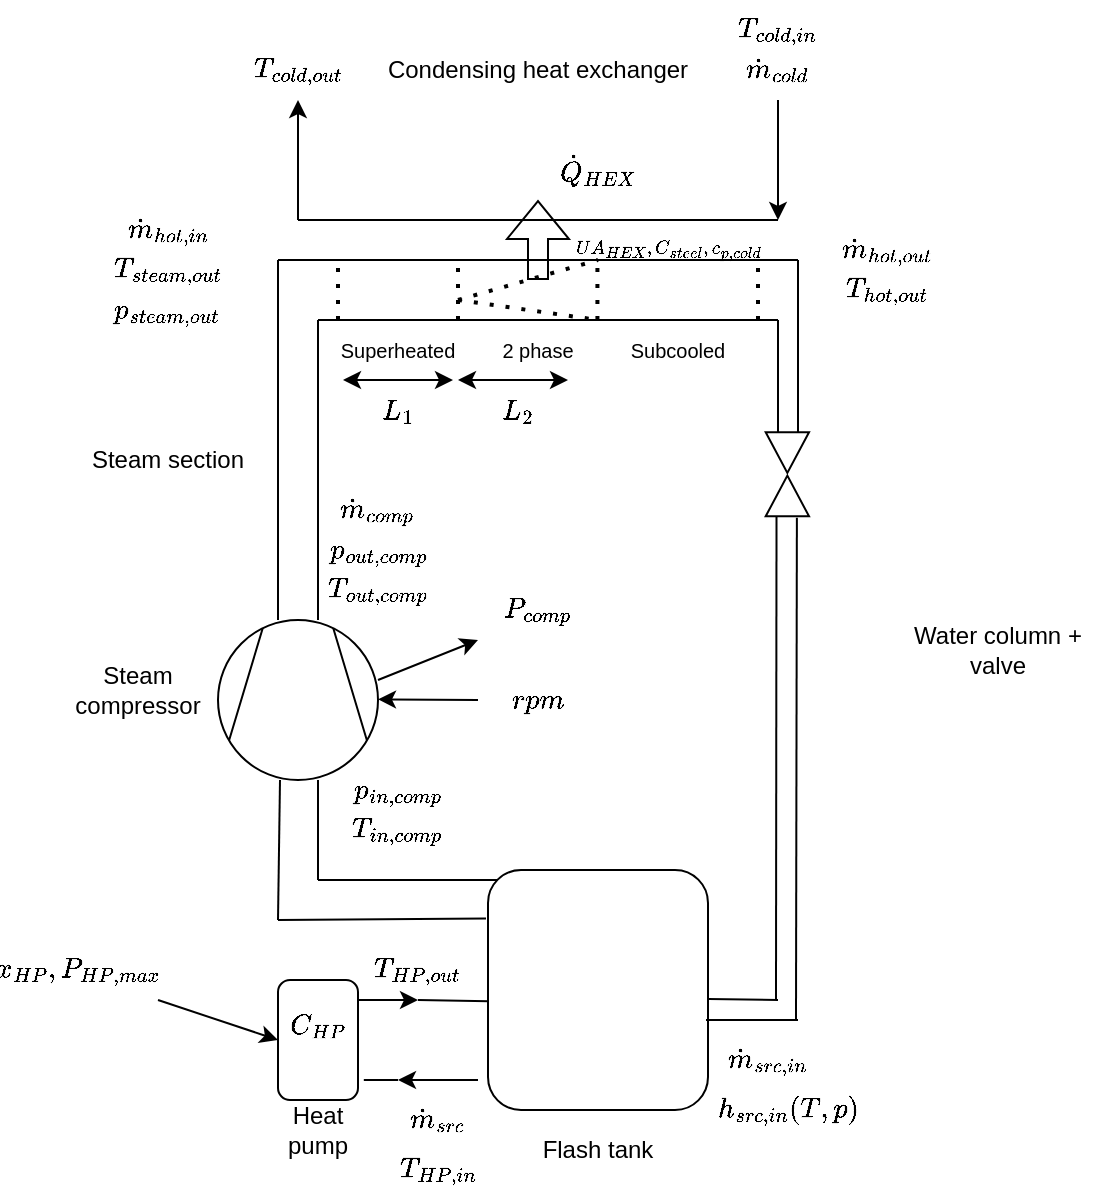 <mxfile version="24.7.6">
  <diagram name="Page-1" id="vOg1_NFvNvCwThLFLXLV">
    <mxGraphModel dx="609" dy="293" grid="1" gridSize="10" guides="1" tooltips="1" connect="1" arrows="1" fold="1" page="1" pageScale="1" pageWidth="850" pageHeight="1100" math="1" shadow="0">
      <root>
        <mxCell id="0" />
        <mxCell id="1" parent="0" />
        <mxCell id="WZUz2TL663WQzzj8TyzD-1" value="" style="shape=mxgraph.pid.compressors_-_iso.compressor,_vacuum_pump;html=1;pointerEvents=1;align=center;verticalLabelPosition=bottom;verticalAlign=top;dashed=0;rotation=-90;" vertex="1" parent="1">
          <mxGeometry x="120" y="330" width="80" height="80" as="geometry" />
        </mxCell>
        <mxCell id="WZUz2TL663WQzzj8TyzD-2" value="" style="endArrow=none;html=1;rounded=0;" edge="1" parent="1">
          <mxGeometry width="50" height="50" relative="1" as="geometry">
            <mxPoint x="150" y="330" as="sourcePoint" />
            <mxPoint x="150" y="180" as="targetPoint" />
          </mxGeometry>
        </mxCell>
        <mxCell id="WZUz2TL663WQzzj8TyzD-3" value="" style="endArrow=none;html=1;rounded=0;" edge="1" parent="1">
          <mxGeometry width="50" height="50" relative="1" as="geometry">
            <mxPoint x="170" y="330" as="sourcePoint" />
            <mxPoint x="170" y="180" as="targetPoint" />
          </mxGeometry>
        </mxCell>
        <mxCell id="WZUz2TL663WQzzj8TyzD-4" value="" style="endArrow=none;html=1;rounded=0;" edge="1" parent="1">
          <mxGeometry width="50" height="50" relative="1" as="geometry">
            <mxPoint x="150" y="180" as="sourcePoint" />
            <mxPoint x="150" y="150" as="targetPoint" />
          </mxGeometry>
        </mxCell>
        <mxCell id="WZUz2TL663WQzzj8TyzD-5" value="" style="endArrow=none;html=1;rounded=0;" edge="1" parent="1">
          <mxGeometry width="50" height="50" relative="1" as="geometry">
            <mxPoint x="170" y="180" as="sourcePoint" />
            <mxPoint x="400" y="180" as="targetPoint" />
          </mxGeometry>
        </mxCell>
        <mxCell id="WZUz2TL663WQzzj8TyzD-6" value="" style="endArrow=none;html=1;rounded=0;" edge="1" parent="1">
          <mxGeometry width="50" height="50" relative="1" as="geometry">
            <mxPoint x="150" y="150" as="sourcePoint" />
            <mxPoint x="410" y="150" as="targetPoint" />
          </mxGeometry>
        </mxCell>
        <mxCell id="WZUz2TL663WQzzj8TyzD-7" value="" style="endArrow=none;html=1;rounded=0;" edge="1" parent="1">
          <mxGeometry width="50" height="50" relative="1" as="geometry">
            <mxPoint x="410" y="240" as="sourcePoint" />
            <mxPoint x="410" y="150" as="targetPoint" />
          </mxGeometry>
        </mxCell>
        <mxCell id="WZUz2TL663WQzzj8TyzD-8" value="" style="endArrow=none;html=1;rounded=0;" edge="1" parent="1">
          <mxGeometry width="50" height="50" relative="1" as="geometry">
            <mxPoint x="400" y="240" as="sourcePoint" />
            <mxPoint x="400" y="180" as="targetPoint" />
          </mxGeometry>
        </mxCell>
        <mxCell id="WZUz2TL663WQzzj8TyzD-9" value="" style="triangle;whiteSpace=wrap;html=1;rotation=90;" vertex="1" parent="1">
          <mxGeometry x="394.52" y="235.48" width="20.32" height="21.67" as="geometry" />
        </mxCell>
        <mxCell id="WZUz2TL663WQzzj8TyzD-16" value="" style="triangle;whiteSpace=wrap;html=1;rotation=-90;" vertex="1" parent="1">
          <mxGeometry x="394.52" y="257.15" width="20.32" height="21.67" as="geometry" />
        </mxCell>
        <mxCell id="WZUz2TL663WQzzj8TyzD-19" value="" style="endArrow=none;html=1;rounded=0;" edge="1" parent="1">
          <mxGeometry width="50" height="50" relative="1" as="geometry">
            <mxPoint x="409" y="530" as="sourcePoint" />
            <mxPoint x="409.44" y="278.82" as="targetPoint" />
          </mxGeometry>
        </mxCell>
        <mxCell id="WZUz2TL663WQzzj8TyzD-20" value="" style="endArrow=none;html=1;rounded=0;entryX=0;entryY=0.25;entryDx=0;entryDy=0;" edge="1" parent="1" target="WZUz2TL663WQzzj8TyzD-16">
          <mxGeometry width="50" height="50" relative="1" as="geometry">
            <mxPoint x="399" y="520" as="sourcePoint" />
            <mxPoint x="399.44" y="308.82" as="targetPoint" />
          </mxGeometry>
        </mxCell>
        <mxCell id="WZUz2TL663WQzzj8TyzD-21" value="" style="rounded=1;whiteSpace=wrap;html=1;rotation=-90;" vertex="1" parent="1">
          <mxGeometry x="250" y="460" width="120" height="110" as="geometry" />
        </mxCell>
        <mxCell id="WZUz2TL663WQzzj8TyzD-22" value="" style="endArrow=none;html=1;rounded=0;" edge="1" parent="1">
          <mxGeometry width="50" height="50" relative="1" as="geometry">
            <mxPoint x="364" y="530" as="sourcePoint" />
            <mxPoint x="410" y="530" as="targetPoint" />
          </mxGeometry>
        </mxCell>
        <mxCell id="WZUz2TL663WQzzj8TyzD-23" value="" style="endArrow=none;html=1;rounded=0;exitX=0.462;exitY=1.002;exitDx=0;exitDy=0;exitPerimeter=0;" edge="1" parent="1" source="WZUz2TL663WQzzj8TyzD-21">
          <mxGeometry width="50" height="50" relative="1" as="geometry">
            <mxPoint x="370" y="520" as="sourcePoint" />
            <mxPoint x="400" y="520" as="targetPoint" />
          </mxGeometry>
        </mxCell>
        <mxCell id="WZUz2TL663WQzzj8TyzD-24" value="" style="endArrow=none;html=1;rounded=0;" edge="1" parent="1">
          <mxGeometry width="50" height="50" relative="1" as="geometry">
            <mxPoint x="170" y="460" as="sourcePoint" />
            <mxPoint x="260" y="460" as="targetPoint" />
          </mxGeometry>
        </mxCell>
        <mxCell id="WZUz2TL663WQzzj8TyzD-25" value="" style="endArrow=none;html=1;rounded=0;entryX=0.798;entryY=-0.009;entryDx=0;entryDy=0;entryPerimeter=0;" edge="1" parent="1" target="WZUz2TL663WQzzj8TyzD-21">
          <mxGeometry width="50" height="50" relative="1" as="geometry">
            <mxPoint x="150" y="480" as="sourcePoint" />
            <mxPoint x="250" y="480" as="targetPoint" />
          </mxGeometry>
        </mxCell>
        <mxCell id="WZUz2TL663WQzzj8TyzD-26" value="" style="endArrow=none;html=1;rounded=0;" edge="1" parent="1">
          <mxGeometry width="50" height="50" relative="1" as="geometry">
            <mxPoint x="150" y="480" as="sourcePoint" />
            <mxPoint x="151" y="410" as="targetPoint" />
          </mxGeometry>
        </mxCell>
        <mxCell id="WZUz2TL663WQzzj8TyzD-27" value="" style="endArrow=none;html=1;rounded=0;" edge="1" parent="1">
          <mxGeometry width="50" height="50" relative="1" as="geometry">
            <mxPoint x="170" y="460" as="sourcePoint" />
            <mxPoint x="170" y="410" as="targetPoint" />
          </mxGeometry>
        </mxCell>
        <mxCell id="WZUz2TL663WQzzj8TyzD-28" value="Flash tank" style="text;html=1;align=center;verticalAlign=middle;whiteSpace=wrap;rounded=0;" vertex="1" parent="1">
          <mxGeometry x="280" y="580" width="60" height="30" as="geometry" />
        </mxCell>
        <mxCell id="WZUz2TL663WQzzj8TyzD-29" value="Steam compressor" style="text;html=1;align=center;verticalAlign=middle;whiteSpace=wrap;rounded=0;" vertex="1" parent="1">
          <mxGeometry x="50" y="350" width="60" height="30" as="geometry" />
        </mxCell>
        <mxCell id="WZUz2TL663WQzzj8TyzD-30" value="Condensing heat exchanger" style="text;html=1;align=center;verticalAlign=middle;whiteSpace=wrap;rounded=0;" vertex="1" parent="1">
          <mxGeometry x="200" y="40" width="160" height="30" as="geometry" />
        </mxCell>
        <mxCell id="WZUz2TL663WQzzj8TyzD-32" value="" style="endArrow=none;dashed=1;html=1;dashPattern=1 3;strokeWidth=2;rounded=0;" edge="1" parent="1">
          <mxGeometry width="50" height="50" relative="1" as="geometry">
            <mxPoint x="240" y="170" as="sourcePoint" />
            <mxPoint x="310" y="150" as="targetPoint" />
          </mxGeometry>
        </mxCell>
        <mxCell id="WZUz2TL663WQzzj8TyzD-33" value="" style="endArrow=none;dashed=1;html=1;dashPattern=1 3;strokeWidth=2;rounded=0;" edge="1" parent="1">
          <mxGeometry width="50" height="50" relative="1" as="geometry">
            <mxPoint x="240" y="170" as="sourcePoint" />
            <mxPoint x="310" y="180" as="targetPoint" />
          </mxGeometry>
        </mxCell>
        <mxCell id="WZUz2TL663WQzzj8TyzD-35" value="" style="endArrow=none;dashed=1;html=1;dashPattern=1 3;strokeWidth=2;rounded=0;" edge="1" parent="1">
          <mxGeometry width="50" height="50" relative="1" as="geometry">
            <mxPoint x="180" y="180" as="sourcePoint" />
            <mxPoint x="180" y="150" as="targetPoint" />
          </mxGeometry>
        </mxCell>
        <mxCell id="WZUz2TL663WQzzj8TyzD-36" value="" style="endArrow=none;dashed=1;html=1;dashPattern=1 3;strokeWidth=2;rounded=0;" edge="1" parent="1">
          <mxGeometry width="50" height="50" relative="1" as="geometry">
            <mxPoint x="240" y="180" as="sourcePoint" />
            <mxPoint x="240" y="150" as="targetPoint" />
          </mxGeometry>
        </mxCell>
        <mxCell id="WZUz2TL663WQzzj8TyzD-37" value="" style="endArrow=none;dashed=1;html=1;dashPattern=1 3;strokeWidth=2;rounded=0;" edge="1" parent="1">
          <mxGeometry width="50" height="50" relative="1" as="geometry">
            <mxPoint x="390" y="180" as="sourcePoint" />
            <mxPoint x="390" y="150" as="targetPoint" />
          </mxGeometry>
        </mxCell>
        <mxCell id="WZUz2TL663WQzzj8TyzD-38" value="" style="endArrow=none;dashed=1;html=1;dashPattern=1 3;strokeWidth=2;rounded=0;" edge="1" parent="1">
          <mxGeometry width="50" height="50" relative="1" as="geometry">
            <mxPoint x="309.71" y="180" as="sourcePoint" />
            <mxPoint x="309.71" y="150" as="targetPoint" />
          </mxGeometry>
        </mxCell>
        <mxCell id="WZUz2TL663WQzzj8TyzD-39" value="&lt;font style=&quot;font-size: 10px;&quot;&gt;Superheated&lt;/font&gt;" style="text;html=1;align=center;verticalAlign=middle;whiteSpace=wrap;rounded=0;" vertex="1" parent="1">
          <mxGeometry x="180" y="180" width="60" height="30" as="geometry" />
        </mxCell>
        <mxCell id="WZUz2TL663WQzzj8TyzD-40" value="&lt;font style=&quot;font-size: 10px;&quot;&gt;2 phase&lt;/font&gt;" style="text;html=1;align=center;verticalAlign=middle;whiteSpace=wrap;rounded=0;" vertex="1" parent="1">
          <mxGeometry x="250" y="180" width="60" height="30" as="geometry" />
        </mxCell>
        <mxCell id="WZUz2TL663WQzzj8TyzD-41" value="&lt;font style=&quot;font-size: 10px;&quot;&gt;Subcooled&lt;/font&gt;" style="text;html=1;align=center;verticalAlign=middle;whiteSpace=wrap;rounded=0;" vertex="1" parent="1">
          <mxGeometry x="320" y="180" width="60" height="30" as="geometry" />
        </mxCell>
        <mxCell id="WZUz2TL663WQzzj8TyzD-46" value="$$C_{HP}$$&amp;nbsp;" style="rounded=1;whiteSpace=wrap;html=1;" vertex="1" parent="1">
          <mxGeometry x="150" y="510" width="40" height="60" as="geometry" />
        </mxCell>
        <mxCell id="WZUz2TL663WQzzj8TyzD-47" value="Heat pump" style="text;html=1;align=center;verticalAlign=middle;whiteSpace=wrap;rounded=0;" vertex="1" parent="1">
          <mxGeometry x="140" y="570" width="60" height="30" as="geometry" />
        </mxCell>
        <mxCell id="WZUz2TL663WQzzj8TyzD-56" value="" style="endArrow=none;html=1;rounded=0;exitX=1.073;exitY=0.833;exitDx=0;exitDy=0;exitPerimeter=0;" edge="1" parent="1" source="WZUz2TL663WQzzj8TyzD-46">
          <mxGeometry width="50" height="50" relative="1" as="geometry">
            <mxPoint x="160" y="610" as="sourcePoint" />
            <mxPoint x="210" y="560" as="targetPoint" />
          </mxGeometry>
        </mxCell>
        <mxCell id="WZUz2TL663WQzzj8TyzD-58" value="$$\dot m_{comp}$$" style="text;html=1;align=center;verticalAlign=middle;whiteSpace=wrap;rounded=0;" vertex="1" parent="1">
          <mxGeometry x="170" y="260" width="60" height="30" as="geometry" />
        </mxCell>
        <mxCell id="WZUz2TL663WQzzj8TyzD-59" value="" style="endArrow=classic;html=1;rounded=0;" edge="1" parent="1" target="WZUz2TL663WQzzj8TyzD-60">
          <mxGeometry width="50" height="50" relative="1" as="geometry">
            <mxPoint x="200" y="360" as="sourcePoint" />
            <mxPoint x="250" y="320" as="targetPoint" />
            <Array as="points">
              <mxPoint x="250" y="340" />
            </Array>
          </mxGeometry>
        </mxCell>
        <mxCell id="WZUz2TL663WQzzj8TyzD-60" value="$$P_{comp}$$" style="text;html=1;align=center;verticalAlign=middle;whiteSpace=wrap;rounded=0;" vertex="1" parent="1">
          <mxGeometry x="250" y="310" width="60" height="30" as="geometry" />
        </mxCell>
        <mxCell id="WZUz2TL663WQzzj8TyzD-63" value="" style="endArrow=classic;html=1;rounded=0;" edge="1" parent="1">
          <mxGeometry width="50" height="50" relative="1" as="geometry">
            <mxPoint x="250" y="370" as="sourcePoint" />
            <mxPoint x="200" y="369.68" as="targetPoint" />
          </mxGeometry>
        </mxCell>
        <mxCell id="WZUz2TL663WQzzj8TyzD-64" value="$$rpm$$" style="text;html=1;align=center;verticalAlign=middle;whiteSpace=wrap;rounded=0;" vertex="1" parent="1">
          <mxGeometry x="230" y="355" width="100" height="30" as="geometry" />
        </mxCell>
        <mxCell id="WZUz2TL663WQzzj8TyzD-65" value="$$p_{out,comp}$$" style="text;html=1;align=center;verticalAlign=middle;whiteSpace=wrap;rounded=0;" vertex="1" parent="1">
          <mxGeometry x="170" y="280" width="60" height="30" as="geometry" />
        </mxCell>
        <mxCell id="WZUz2TL663WQzzj8TyzD-66" value="$$p_{in,comp}$$" style="text;html=1;align=center;verticalAlign=middle;whiteSpace=wrap;rounded=0;" vertex="1" parent="1">
          <mxGeometry x="180" y="400" width="60" height="30" as="geometry" />
        </mxCell>
        <mxCell id="WZUz2TL663WQzzj8TyzD-67" value="$$T_{in,comp}$$" style="text;html=1;align=center;verticalAlign=middle;whiteSpace=wrap;rounded=0;" vertex="1" parent="1">
          <mxGeometry x="180" y="420" width="60" height="30" as="geometry" />
        </mxCell>
        <mxCell id="WZUz2TL663WQzzj8TyzD-68" value="$$T_{out,comp}$$" style="text;html=1;align=center;verticalAlign=middle;whiteSpace=wrap;rounded=0;" vertex="1" parent="1">
          <mxGeometry x="170" y="300" width="60" height="30" as="geometry" />
        </mxCell>
        <mxCell id="WZUz2TL663WQzzj8TyzD-69" value="$$T_{HP,out}$$" style="text;html=1;align=center;verticalAlign=middle;whiteSpace=wrap;rounded=0;" vertex="1" parent="1">
          <mxGeometry x="190" y="490" width="60" height="30" as="geometry" />
        </mxCell>
        <mxCell id="WZUz2TL663WQzzj8TyzD-73" value="" style="endArrow=classic;html=1;rounded=0;" edge="1" parent="1">
          <mxGeometry width="50" height="50" relative="1" as="geometry">
            <mxPoint x="250" y="560" as="sourcePoint" />
            <mxPoint x="210" y="560" as="targetPoint" />
          </mxGeometry>
        </mxCell>
        <mxCell id="WZUz2TL663WQzzj8TyzD-75" value="" style="endArrow=classic;html=1;rounded=0;" edge="1" parent="1">
          <mxGeometry width="50" height="50" relative="1" as="geometry">
            <mxPoint x="90" y="520" as="sourcePoint" />
            <mxPoint x="150" y="540" as="targetPoint" />
          </mxGeometry>
        </mxCell>
        <mxCell id="WZUz2TL663WQzzj8TyzD-76" value="$$x_{HP}, P_{HP,max}$$" style="text;html=1;align=center;verticalAlign=middle;whiteSpace=wrap;rounded=0;" vertex="1" parent="1">
          <mxGeometry x="20" y="490" width="60" height="30" as="geometry" />
        </mxCell>
        <mxCell id="WZUz2TL663WQzzj8TyzD-77" value="$$\dot m_{src,in}$$" style="text;html=1;align=center;verticalAlign=middle;whiteSpace=wrap;rounded=0;" vertex="1" parent="1">
          <mxGeometry x="365" y="535" width="60" height="30" as="geometry" />
        </mxCell>
        <mxCell id="WZUz2TL663WQzzj8TyzD-80" value="" style="endArrow=classic;html=1;rounded=0;" edge="1" parent="1">
          <mxGeometry width="50" height="50" relative="1" as="geometry">
            <mxPoint x="190" y="520" as="sourcePoint" />
            <mxPoint x="220" y="520" as="targetPoint" />
          </mxGeometry>
        </mxCell>
        <mxCell id="WZUz2TL663WQzzj8TyzD-81" value="" style="endArrow=none;html=1;rounded=0;entryX=0.453;entryY=0.004;entryDx=0;entryDy=0;entryPerimeter=0;" edge="1" parent="1" target="WZUz2TL663WQzzj8TyzD-21">
          <mxGeometry width="50" height="50" relative="1" as="geometry">
            <mxPoint x="220" y="520" as="sourcePoint" />
            <mxPoint x="250" y="520" as="targetPoint" />
          </mxGeometry>
        </mxCell>
        <mxCell id="WZUz2TL663WQzzj8TyzD-82" value="$$T_{HP,in}$$" style="text;html=1;align=center;verticalAlign=middle;whiteSpace=wrap;rounded=0;" vertex="1" parent="1">
          <mxGeometry x="200" y="590" width="60" height="30" as="geometry" />
        </mxCell>
        <mxCell id="WZUz2TL663WQzzj8TyzD-83" value="$$\dot m_{src}$$" style="text;html=1;align=center;verticalAlign=middle;whiteSpace=wrap;rounded=0;" vertex="1" parent="1">
          <mxGeometry x="200" y="565" width="60" height="30" as="geometry" />
        </mxCell>
        <mxCell id="WZUz2TL663WQzzj8TyzD-84" value="$$h_{src,in}(T,p)$$" style="text;html=1;align=center;verticalAlign=middle;whiteSpace=wrap;rounded=0;" vertex="1" parent="1">
          <mxGeometry x="374.68" y="560" width="60" height="30" as="geometry" />
        </mxCell>
        <mxCell id="WZUz2TL663WQzzj8TyzD-86" value="Steam section" style="text;html=1;align=center;verticalAlign=middle;whiteSpace=wrap;rounded=0;" vertex="1" parent="1">
          <mxGeometry x="50" y="235.48" width="90" height="30" as="geometry" />
        </mxCell>
        <mxCell id="WZUz2TL663WQzzj8TyzD-87" value="Water column + valve" style="text;html=1;align=center;verticalAlign=middle;whiteSpace=wrap;rounded=0;" vertex="1" parent="1">
          <mxGeometry x="460" y="330" width="100" height="30" as="geometry" />
        </mxCell>
        <mxCell id="WZUz2TL663WQzzj8TyzD-88" value="$$T_{steam,out}$$" style="text;html=1;align=center;verticalAlign=middle;whiteSpace=wrap;rounded=0;" vertex="1" parent="1">
          <mxGeometry x="65" y="140" width="60" height="30" as="geometry" />
        </mxCell>
        <mxCell id="WZUz2TL663WQzzj8TyzD-89" value="$$p_{steam,out}$$" style="text;html=1;align=center;verticalAlign=middle;whiteSpace=wrap;rounded=0;" vertex="1" parent="1">
          <mxGeometry x="65" y="160" width="60" height="30" as="geometry" />
        </mxCell>
        <mxCell id="WZUz2TL663WQzzj8TyzD-90" value="$$\dot m_{hot,in}$$" style="text;html=1;align=center;verticalAlign=middle;whiteSpace=wrap;rounded=0;" vertex="1" parent="1">
          <mxGeometry x="65" y="120" width="60" height="30" as="geometry" />
        </mxCell>
        <mxCell id="WZUz2TL663WQzzj8TyzD-91" value="$$T_{hot,out}$$" style="text;html=1;align=center;verticalAlign=middle;whiteSpace=wrap;rounded=0;" vertex="1" parent="1">
          <mxGeometry x="425" y="150" width="60" height="30" as="geometry" />
        </mxCell>
        <mxCell id="WZUz2TL663WQzzj8TyzD-93" value="$$\dot m_{hot,out}$$" style="text;html=1;align=center;verticalAlign=middle;whiteSpace=wrap;rounded=0;" vertex="1" parent="1">
          <mxGeometry x="425" y="130" width="60" height="30" as="geometry" />
        </mxCell>
        <mxCell id="WZUz2TL663WQzzj8TyzD-96" value="" style="endArrow=none;html=1;rounded=0;" edge="1" parent="1">
          <mxGeometry width="50" height="50" relative="1" as="geometry">
            <mxPoint x="160" y="130" as="sourcePoint" />
            <mxPoint x="400" y="130" as="targetPoint" />
          </mxGeometry>
        </mxCell>
        <mxCell id="WZUz2TL663WQzzj8TyzD-97" value="" style="endArrow=classic;html=1;rounded=0;" edge="1" parent="1">
          <mxGeometry width="50" height="50" relative="1" as="geometry">
            <mxPoint x="160" y="130" as="sourcePoint" />
            <mxPoint x="160" y="70" as="targetPoint" />
          </mxGeometry>
        </mxCell>
        <mxCell id="WZUz2TL663WQzzj8TyzD-98" value="" style="endArrow=classic;html=1;rounded=0;" edge="1" parent="1">
          <mxGeometry width="50" height="50" relative="1" as="geometry">
            <mxPoint x="400" y="70" as="sourcePoint" />
            <mxPoint x="400" y="130" as="targetPoint" />
          </mxGeometry>
        </mxCell>
        <mxCell id="WZUz2TL663WQzzj8TyzD-99" value="$$\dot m_{cold}$$" style="text;html=1;align=center;verticalAlign=middle;whiteSpace=wrap;rounded=0;" vertex="1" parent="1">
          <mxGeometry x="370" y="40" width="60" height="30" as="geometry" />
        </mxCell>
        <mxCell id="WZUz2TL663WQzzj8TyzD-100" value="$$T_{cold,out}$$" style="text;html=1;align=center;verticalAlign=middle;whiteSpace=wrap;rounded=0;" vertex="1" parent="1">
          <mxGeometry x="130" y="40" width="60" height="30" as="geometry" />
        </mxCell>
        <mxCell id="WZUz2TL663WQzzj8TyzD-101" value="$$T_{cold,in}$$" style="text;html=1;align=center;verticalAlign=middle;whiteSpace=wrap;rounded=0;" vertex="1" parent="1">
          <mxGeometry x="370" y="20" width="60" height="30" as="geometry" />
        </mxCell>
        <mxCell id="WZUz2TL663WQzzj8TyzD-102" value="" style="endArrow=classic;startArrow=classic;html=1;rounded=0;" edge="1" parent="1">
          <mxGeometry width="50" height="50" relative="1" as="geometry">
            <mxPoint x="182.5" y="210" as="sourcePoint" />
            <mxPoint x="237.5" y="210" as="targetPoint" />
          </mxGeometry>
        </mxCell>
        <mxCell id="WZUz2TL663WQzzj8TyzD-103" value="" style="endArrow=classic;startArrow=classic;html=1;rounded=0;" edge="1" parent="1">
          <mxGeometry width="50" height="50" relative="1" as="geometry">
            <mxPoint x="240" y="210" as="sourcePoint" />
            <mxPoint x="295" y="210" as="targetPoint" />
          </mxGeometry>
        </mxCell>
        <mxCell id="WZUz2TL663WQzzj8TyzD-104" value="$$L_1$$" style="text;html=1;align=center;verticalAlign=middle;whiteSpace=wrap;rounded=0;" vertex="1" parent="1">
          <mxGeometry x="180" y="210" width="60" height="30" as="geometry" />
        </mxCell>
        <mxCell id="WZUz2TL663WQzzj8TyzD-105" value="$$L_2$$" style="text;html=1;align=center;verticalAlign=middle;whiteSpace=wrap;rounded=0;" vertex="1" parent="1">
          <mxGeometry x="240" y="210" width="60" height="30" as="geometry" />
        </mxCell>
        <mxCell id="WZUz2TL663WQzzj8TyzD-107" value="" style="shape=flexArrow;endArrow=classic;html=1;rounded=0;" edge="1" parent="1">
          <mxGeometry width="50" height="50" relative="1" as="geometry">
            <mxPoint x="280" y="160" as="sourcePoint" />
            <mxPoint x="280" y="120" as="targetPoint" />
          </mxGeometry>
        </mxCell>
        <mxCell id="WZUz2TL663WQzzj8TyzD-110" value="$$\dot Q_{HEX}$$" style="text;html=1;align=center;verticalAlign=middle;whiteSpace=wrap;rounded=0;" vertex="1" parent="1">
          <mxGeometry x="280" y="90" width="60" height="30" as="geometry" />
        </mxCell>
        <mxCell id="WZUz2TL663WQzzj8TyzD-112" value="&lt;font style=&quot;font-size: 8px;&quot;&gt;$$UA_{HEX},C_{steel},c_{p,cold}$$&lt;/font&gt;" style="text;html=1;align=center;verticalAlign=middle;whiteSpace=wrap;rounded=0;" vertex="1" parent="1">
          <mxGeometry x="314.68" y="130" width="60" height="30" as="geometry" />
        </mxCell>
      </root>
    </mxGraphModel>
  </diagram>
</mxfile>
